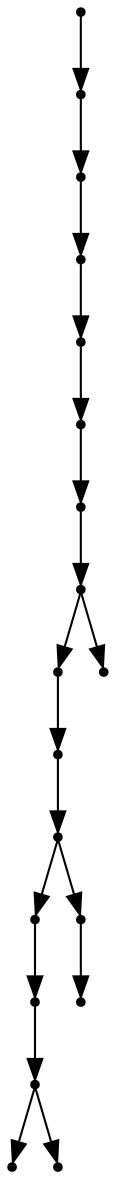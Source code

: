 digraph {
  18 [shape=point];
  17 [shape=point];
  16 [shape=point];
  15 [shape=point];
  14 [shape=point];
  13 [shape=point];
  12 [shape=point];
  11 [shape=point];
  9 [shape=point];
  8 [shape=point];
  7 [shape=point];
  4 [shape=point];
  3 [shape=point];
  2 [shape=point];
  0 [shape=point];
  1 [shape=point];
  6 [shape=point];
  5 [shape=point];
  10 [shape=point];
18 -> 17;
17 -> 16;
16 -> 15;
15 -> 14;
14 -> 13;
13 -> 12;
12 -> 11;
11 -> 9;
9 -> 8;
8 -> 7;
7 -> 4;
4 -> 3;
3 -> 2;
2 -> 0;
2 -> 1;
7 -> 6;
6 -> 5;
11 -> 10;
}

